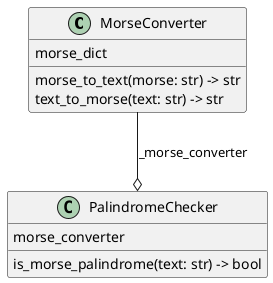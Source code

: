 @startuml classes_MorseCodePalindromes
set namespaceSeparator none
class "MorseConverter" as morse_converter.MorseConverter {
  morse_dict
  morse_to_text(morse: str) -> str
  text_to_morse(text: str) -> str
}
class "PalindromeChecker" as palindrome_checker.PalindromeChecker {
  morse_converter
  is_morse_palindrome(text: str) -> bool
}
morse_converter.MorseConverter --o palindrome_checker.PalindromeChecker : _morse_converter
@enduml
